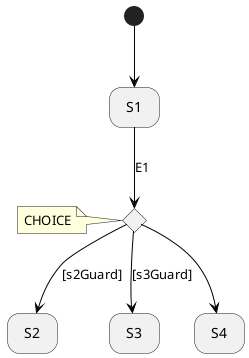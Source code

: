 @startuml
'https://plantuml.com/state-diagram

'hide description area for state without description
hide empty description

'CHOICE <<CHOICE>>
state CHOICE <<choice>>
note left of CHOICE : CHOICE
state S1
state S2
state S3
state S4


[*] -[#000000]-> S1
S1 -down[#000000]-> CHOICE : E1
CHOICE -down[#000000]-> S4
CHOICE -down[#000000]-> S3 : [s3Guard]
CHOICE -down[#000000]-> S2 : [s2Guard]

@enduml